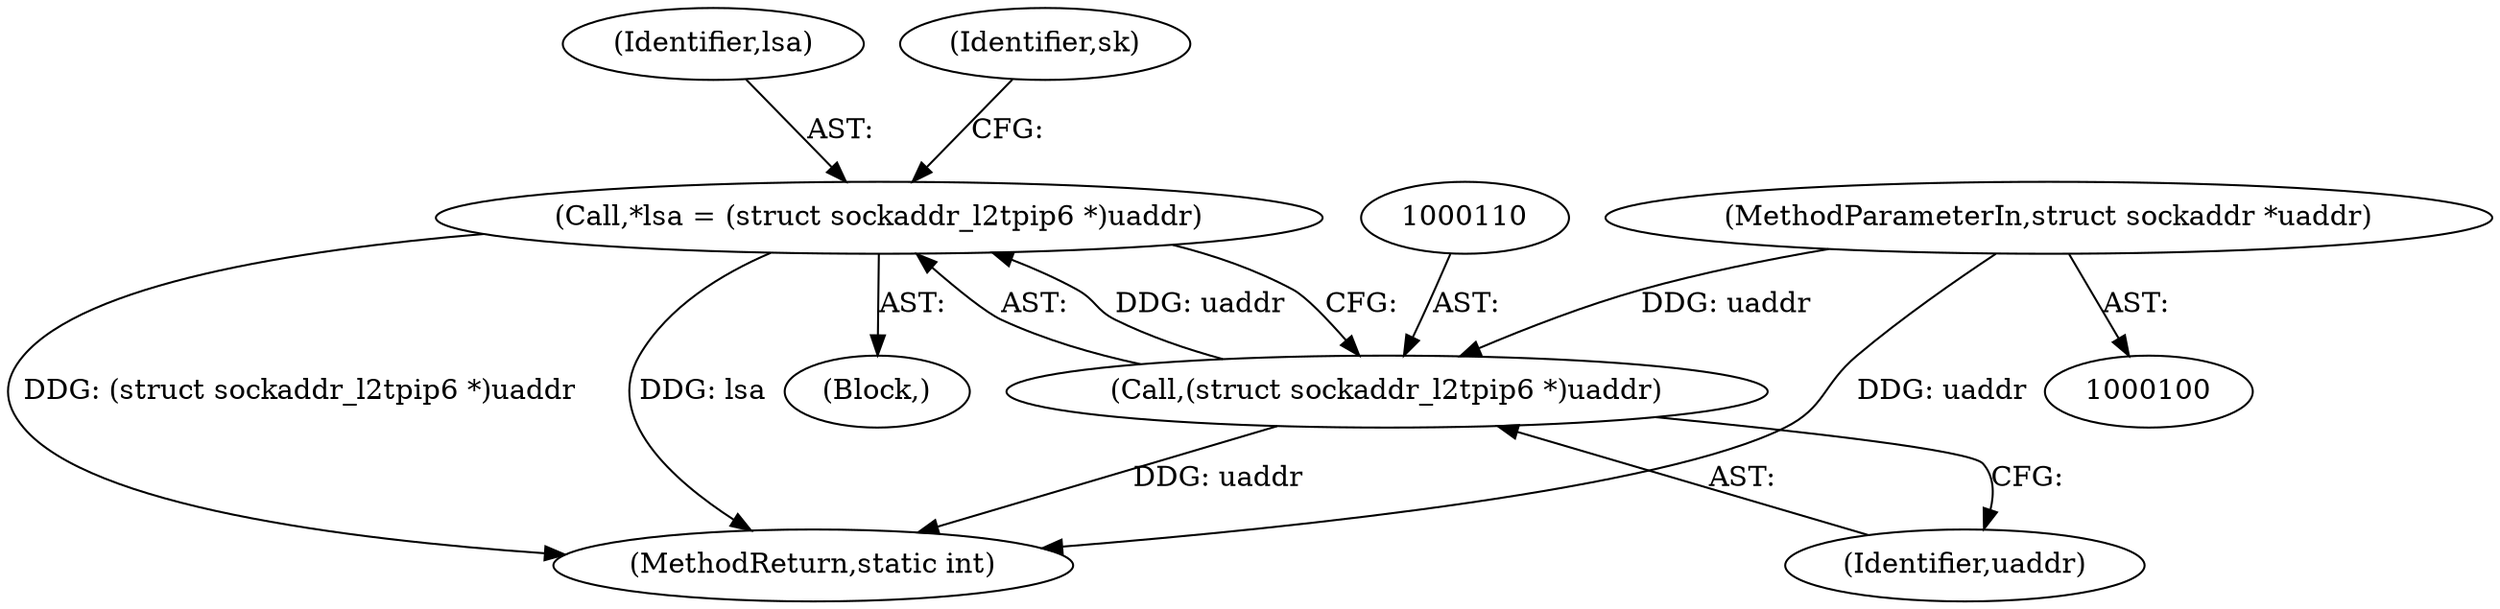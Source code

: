 digraph "0_linux_04d4fbca1017c11381e7d82acea21dd741e748bc@pointer" {
"1000107" [label="(Call,*lsa = (struct sockaddr_l2tpip6 *)uaddr)"];
"1000109" [label="(Call,(struct sockaddr_l2tpip6 *)uaddr)"];
"1000102" [label="(MethodParameterIn,struct sockaddr *uaddr)"];
"1000237" [label="(MethodReturn,static int)"];
"1000105" [label="(Block,)"];
"1000102" [label="(MethodParameterIn,struct sockaddr *uaddr)"];
"1000111" [label="(Identifier,uaddr)"];
"1000108" [label="(Identifier,lsa)"];
"1000107" [label="(Call,*lsa = (struct sockaddr_l2tpip6 *)uaddr)"];
"1000109" [label="(Call,(struct sockaddr_l2tpip6 *)uaddr)"];
"1000114" [label="(Identifier,sk)"];
"1000107" -> "1000105"  [label="AST: "];
"1000107" -> "1000109"  [label="CFG: "];
"1000108" -> "1000107"  [label="AST: "];
"1000109" -> "1000107"  [label="AST: "];
"1000114" -> "1000107"  [label="CFG: "];
"1000107" -> "1000237"  [label="DDG: (struct sockaddr_l2tpip6 *)uaddr"];
"1000107" -> "1000237"  [label="DDG: lsa"];
"1000109" -> "1000107"  [label="DDG: uaddr"];
"1000109" -> "1000111"  [label="CFG: "];
"1000110" -> "1000109"  [label="AST: "];
"1000111" -> "1000109"  [label="AST: "];
"1000109" -> "1000237"  [label="DDG: uaddr"];
"1000102" -> "1000109"  [label="DDG: uaddr"];
"1000102" -> "1000100"  [label="AST: "];
"1000102" -> "1000237"  [label="DDG: uaddr"];
}
